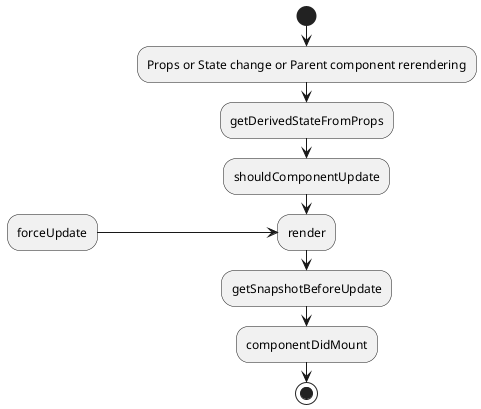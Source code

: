 @startuml
left to right direction

(*) -> "Props or State change or Parent component rerendering"
"Props or State change or Parent component rerendering" -> "getDerivedStateFromProps" 
"getDerivedStateFromProps" -> "shouldComponentUpdate"
"shouldComponentUpdate" -> "render"
"forceUpdate" --> "render"
"render" -> "getSnapshotBeforeUpdate"
"getSnapshotBeforeUpdate" -> "componentDidMount"
"componentDidMount" -> (*)

@enduml